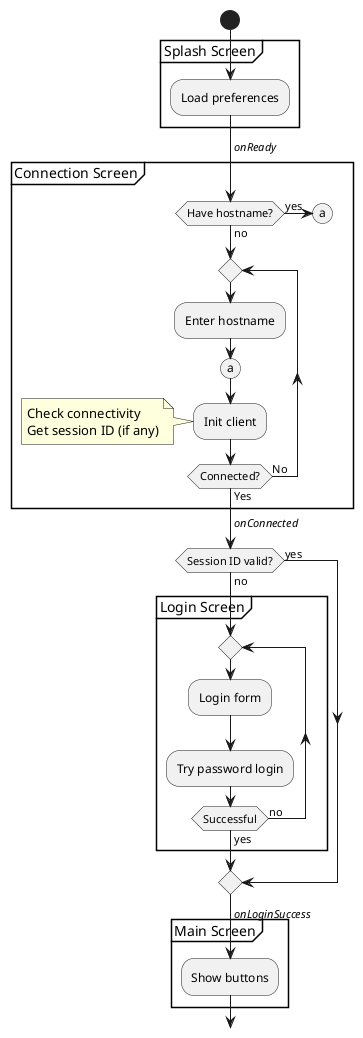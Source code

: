 @startuml flow
!pragma useVerticalIf on

start

group Splash Screen
  :Load preferences;
end group

->//onReady//;

group Connection Screen
  if (Have hostname?) then (no)
  else (yes)
    (a)
  endif
  repeat
    :Enter hostname;

    (a)

    :Init client;
    note left
      Check connectivity
      Get session ID (if any)
    end note

  repeat while (Connected?) is (No) not (Yes)
end group

->//onConnected//;

if (Session ID valid?) then (no)
  group Login Screen
    repeat
      :Login form;
      :Try password login;
    repeat while (Successful) is (no) not (yes)
  end group
else (yes)
endif

->//onLoginSuccess//;

group Main Screen
  :Show buttons;
end group

break

@enduml
